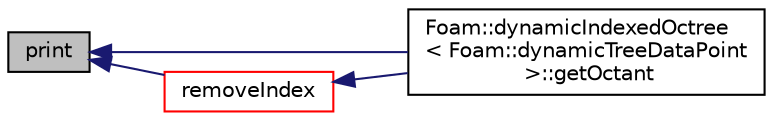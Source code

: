 digraph "print"
{
  bgcolor="transparent";
  edge [fontname="Helvetica",fontsize="10",labelfontname="Helvetica",labelfontsize="10"];
  node [fontname="Helvetica",fontsize="10",shape=record];
  rankdir="LR";
  Node1 [label="print",height=0.2,width=0.4,color="black", fillcolor="grey75", style="filled", fontcolor="black"];
  Node1 -> Node2 [dir="back",color="midnightblue",fontsize="10",style="solid",fontname="Helvetica"];
  Node2 [label="Foam::dynamicIndexedOctree\l\< Foam::dynamicTreeDataPoint\l \>::getOctant",height=0.2,width=0.4,color="black",URL="$a00601.html#a36994951ee6485ae76d974d51f6fc871"];
  Node1 -> Node3 [dir="back",color="midnightblue",fontsize="10",style="solid",fontname="Helvetica"];
  Node3 [label="removeIndex",height=0.2,width=0.4,color="red",URL="$a00601.html#a60abf08de416a5775d9b14e3e0cb118a"];
  Node3 -> Node2 [dir="back",color="midnightblue",fontsize="10",style="solid",fontname="Helvetica"];
}
